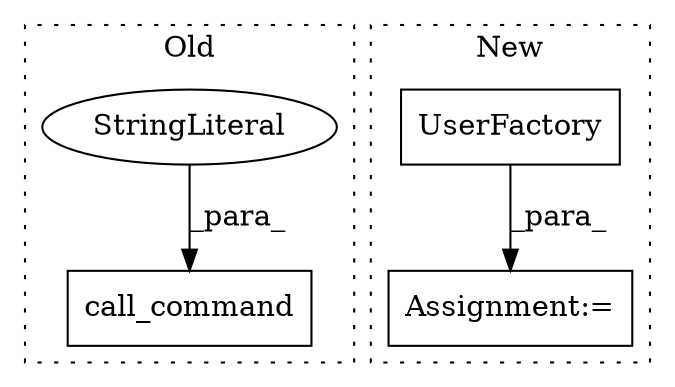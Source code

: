 digraph G {
subgraph cluster0 {
1 [label="call_command" a="32" s="2756,2788" l="13,1" shape="box"];
4 [label="StringLiteral" a="45" s="2769" l="19" shape="ellipse"];
label = "Old";
style="dotted";
}
subgraph cluster1 {
2 [label="UserFactory" a="32" s="2657" l="13" shape="box"];
3 [label="Assignment:=" a="7" s="2656" l="1" shape="box"];
label = "New";
style="dotted";
}
2 -> 3 [label="_para_"];
4 -> 1 [label="_para_"];
}